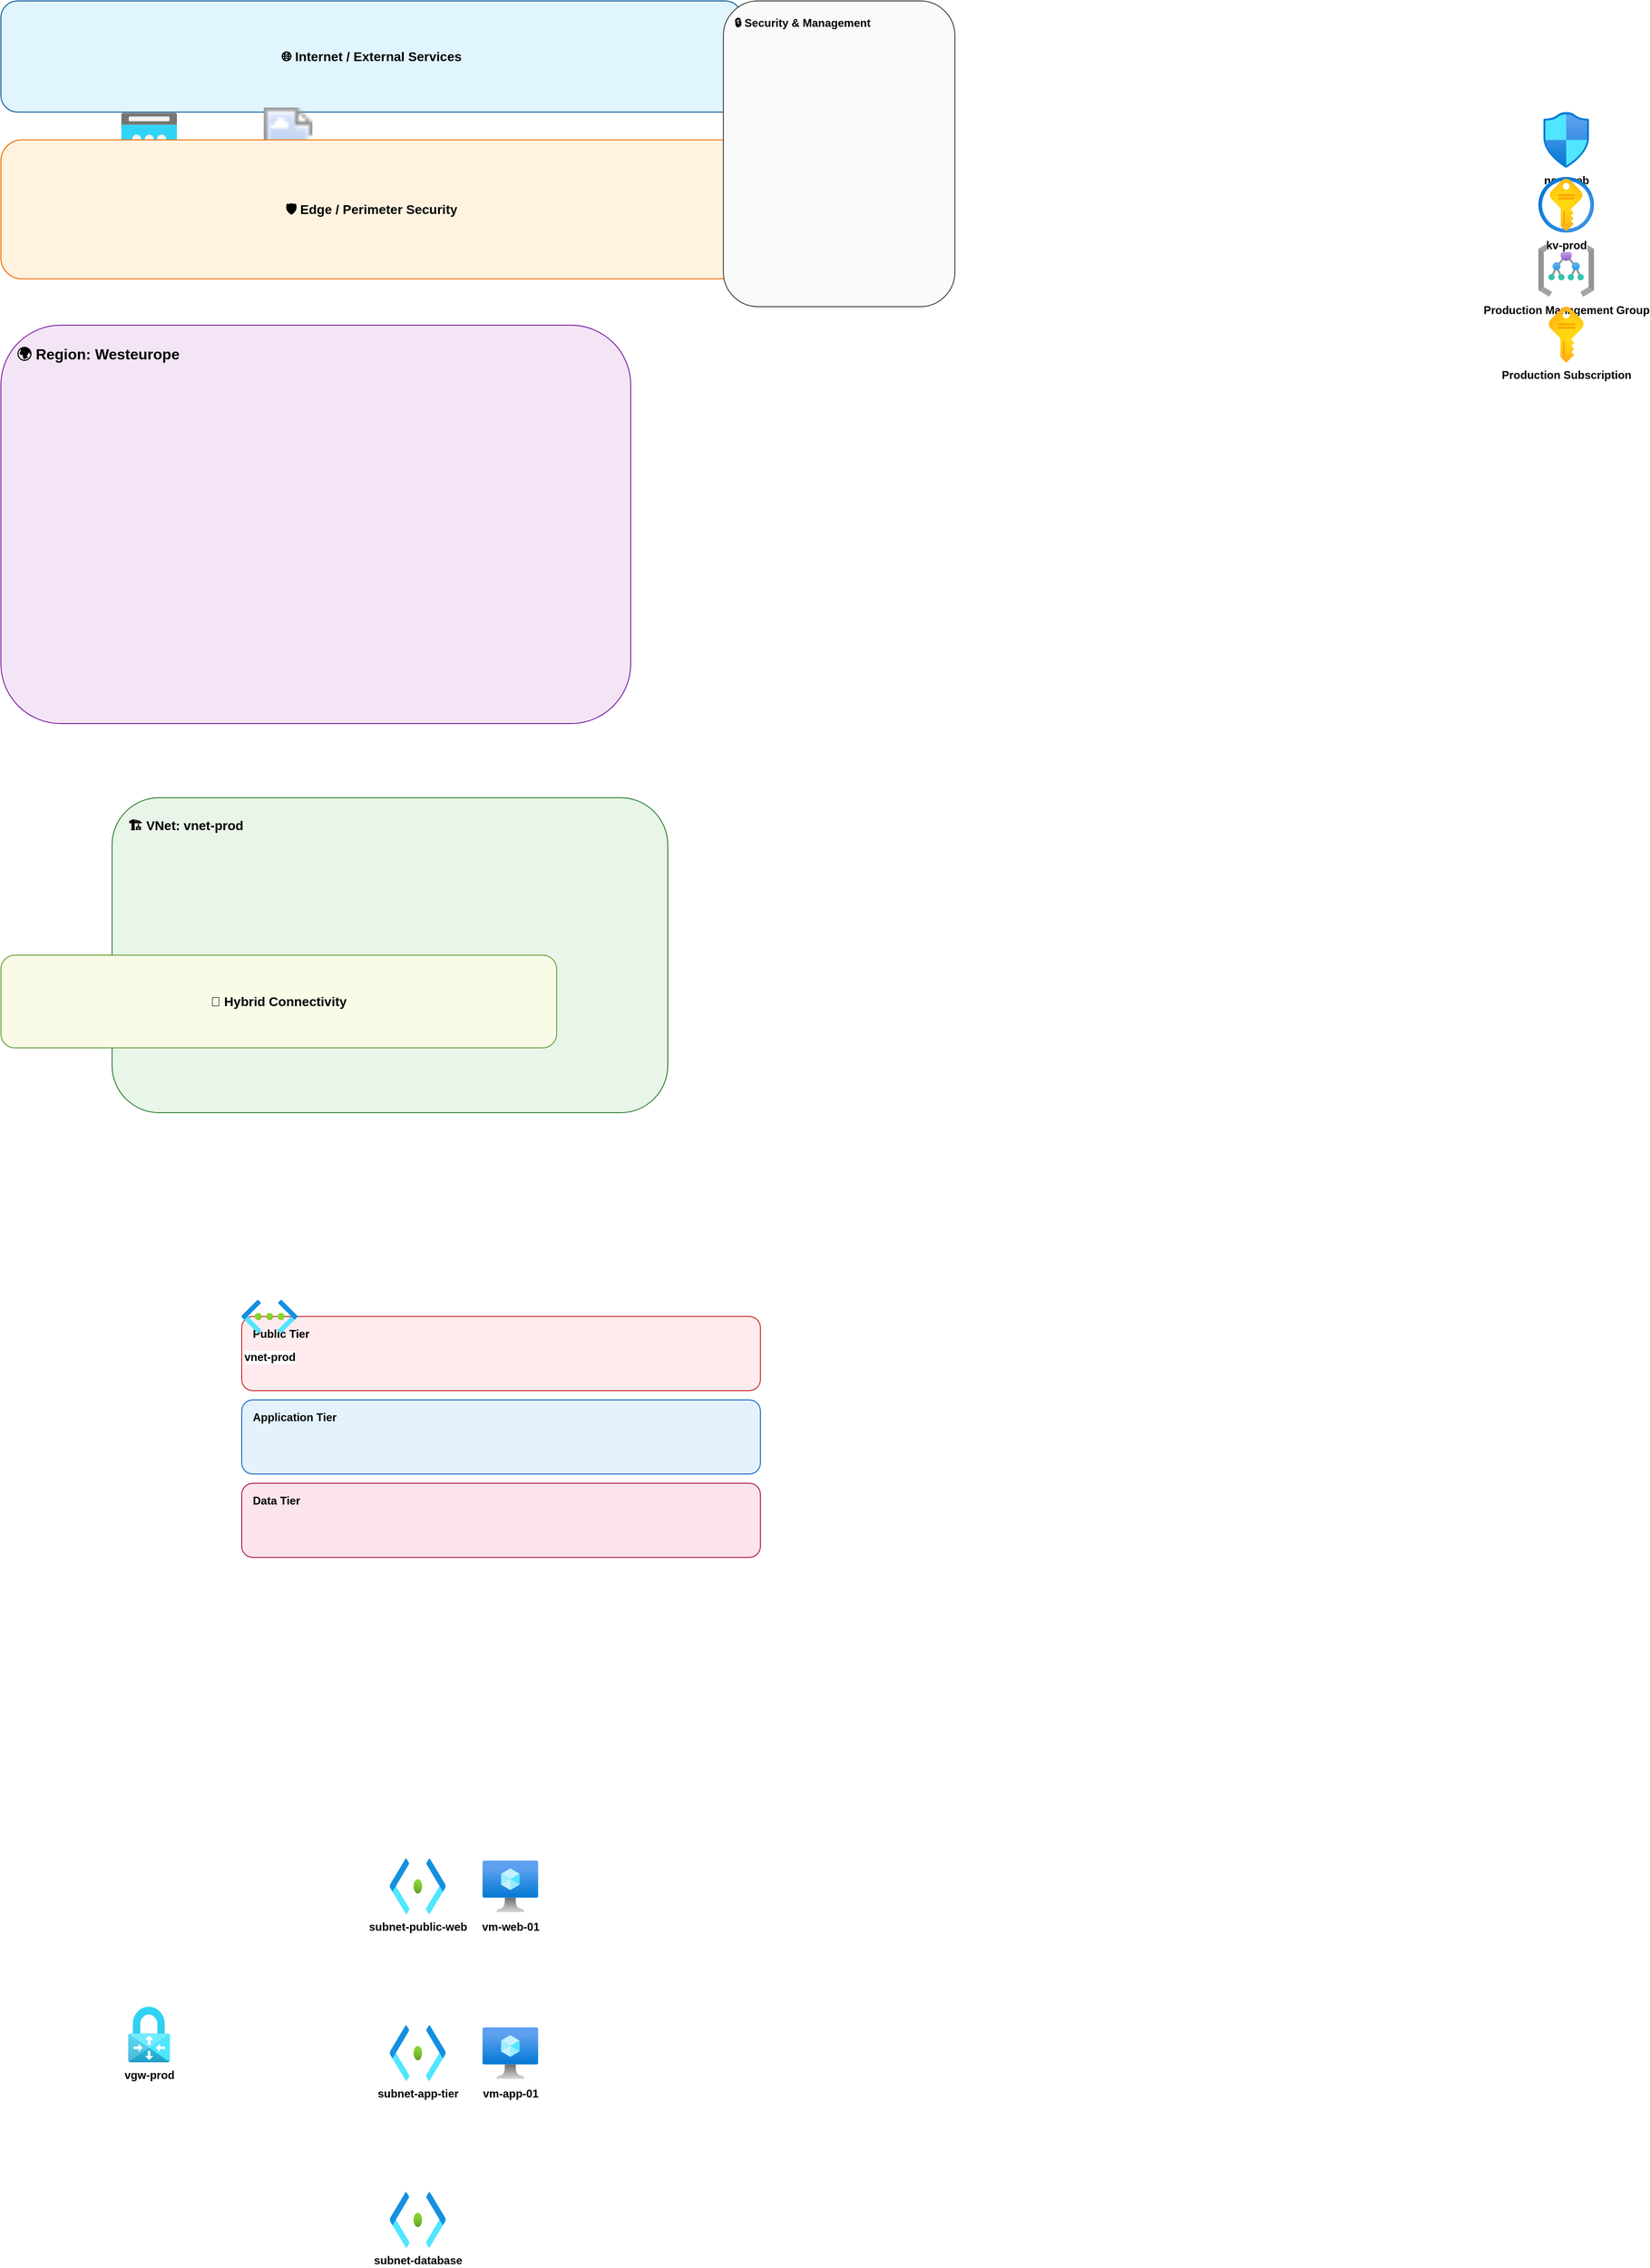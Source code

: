 <?xml version="1.0" ?>
<mxfile>
  <diagram id="main-diagram" name="Azure Infrastructure">
    <mxGraphModel dx="2500" dy="2000" grid="1" gridSize="10" guides="1" tooltips="1" connect="1" arrows="1" fold="1" page="1" pageScale="1" pageWidth="4681" pageHeight="3300">
      <root>
        <mxCell id="0"/>
        <mxCell id="1" parent="0"/>
        <mxCell id="group_internet" style="container=1;rounded=1;whiteSpace=wrap;html=1;fillColor=#e1f5fe;strokeColor=#01579b;fontSize=14;fontStyle=1;align=center;verticalAlign=middle;" parent="1" vertex="1">
          <mxGeometry x="80" y="80" width="800" height="120" as="geometry"/>
          <object label="🌐 Internet / External Services" as="value"/>
        </mxCell>
        <mxCell id="group_edge" style="container=1;rounded=1;whiteSpace=wrap;html=1;fillColor=#fff3e0;strokeColor=#ef6c00;fontSize=14;fontStyle=1;align=center;verticalAlign=middle;" parent="1" vertex="1">
          <mxGeometry x="80" y="230" width="800" height="150" as="geometry"/>
          <object label="🛡️ Edge / Perimeter Security" as="value"/>
        </mxCell>
        <mxCell id="group_region_0" style="container=1;rounded=1;whiteSpace=wrap;html=1;fillColor=#f3e5f5;strokeColor=#7b1fa2;fontSize=16;fontStyle=1;align=left;verticalAlign=top;spacingLeft=15;spacingTop=15;" parent="1" vertex="1">
          <mxGeometry x="80" y="430" width="680" height="430" as="geometry"/>
          <object label="🌍 Region: Westeurope" as="value"/>
        </mxCell>
        <mxCell id="group_vnet_0" style="container=1;rounded=1;whiteSpace=wrap;html=1;fillColor=#e8f5e8;strokeColor=#2e7d32;fontSize=14;fontStyle=1;align=left;verticalAlign=top;spacingLeft=15;spacingTop=15;" parent="group_region_0" vertex="1">
          <mxGeometry x="120" y="510" width="600" height="340" as="geometry"/>
          <object label="🏗️ VNet: vnet-prod" as="value"/>
        </mxCell>
        <mxCell id="group_tier_public_0" style="container=1;rounded=1;whiteSpace=wrap;html=1;fillColor=#ffebee;strokeColor=#c62828;fontSize=12;fontStyle=1;align=left;verticalAlign=top;spacingLeft=10;spacingTop=5;" parent="group_vnet_0" vertex="1">
          <mxGeometry x="140" y="560" width="560" height="80" as="geometry"/>
          <object label="Public Tier" as="value"/>
        </mxCell>
        <mxCell id="group_tier_application_1" style="container=1;rounded=1;whiteSpace=wrap;html=1;fillColor=#e3f2fd;strokeColor=#1565c0;fontSize=12;fontStyle=1;align=left;verticalAlign=top;spacingLeft=10;spacingTop=5;" parent="group_vnet_0" vertex="1">
          <mxGeometry x="140" y="650" width="560" height="80" as="geometry"/>
          <object label="Application Tier" as="value"/>
        </mxCell>
        <mxCell id="group_tier_data_2" style="container=1;rounded=1;whiteSpace=wrap;html=1;fillColor=#fce4ec;strokeColor=#ad1457;fontSize=12;fontStyle=1;align=left;verticalAlign=top;spacingLeft=10;spacingTop=5;" parent="group_vnet_0" vertex="1">
          <mxGeometry x="140" y="740" width="560" height="80" as="geometry"/>
          <object label="Data Tier" as="value"/>
        </mxCell>
        <mxCell id="group_connectivity" style="container=1;rounded=1;whiteSpace=wrap;html=1;fillColor=#f9fbe7;strokeColor=#689f38;fontSize=14;fontStyle=1;align=center;verticalAlign=middle;" parent="1" vertex="1">
          <mxGeometry x="80" y="1110" width="600" height="100" as="geometry"/>
          <object label="🔗 Hybrid Connectivity" as="value"/>
        </mxCell>
        <mxCell id="group_security" style="container=1;rounded=1;whiteSpace=wrap;html=1;fillColor=#fafafa;strokeColor=#424242;fontSize=12;fontStyle=1;align=left;verticalAlign=top;spacingLeft=10;spacingTop=10;" parent="1" vertex="1">
          <mxGeometry x="860" y="80" width="250" height="330" as="geometry"/>
          <object label="🔒 Security &amp; Management" as="value"/>
        </mxCell>
        <mxCell id="node-0" style="image;aspect=fixed;html=1;points=[];align=center;fontSize=12;image=img/lib/azure2/general/Management_Groups.svg" parent="group_security" vertex="1">
          <mxGeometry x="880" y="260" width="60" height="60" as="geometry"/>
          <object label="&lt;b&gt;Production Management Group&lt;/b&gt;" as="value" type="Microsoft.Management/managementGroups"/>
        </mxCell>
        <mxCell id="node-1" style="image;aspect=fixed;html=1;points=[];align=center;fontSize=12;image=img/lib/azure2/general/Subscriptions.svg" parent="group_security" vertex="1">
          <mxGeometry x="880" y="330" width="60" height="60" as="geometry"/>
          <object label="&lt;b&gt;Production Subscription&lt;/b&gt;" as="value" type="Microsoft.Resources/subscriptions"/>
        </mxCell>
        <mxCell id="node-2" style="image;aspect=fixed;html=1;points=[];align=center;fontSize=12;image=img/lib/azure2/networking/Public_IP_Addresses.svg" parent="group_internet" vertex="1">
          <mxGeometry x="130" y="115" width="60" height="60" as="geometry"/>
          <object label="&lt;b&gt;pip-appgw&lt;/b&gt;" as="value" type="Microsoft.Network/publicIPAddresses"/>
        </mxCell>
        <mxCell id="node-3" style="image;aspect=fixed;html=1;points=[];align=center;fontSize=12;image=img/lib/azure2/networking/DNS_Zone.svg" parent="group_internet" vertex="1">
          <mxGeometry x="280" y="115" width="60" height="60" as="geometry"/>
          <object label="&lt;b&gt;contoso.com&lt;/b&gt;" as="value" type="Microsoft.Network/dnsZones"/>
        </mxCell>
        <mxCell id="node-4" style="image;aspect=fixed;html=1;points=[];align=center;fontSize=12;image=img/lib/azure2/networking/Application_Gateway.svg" parent="group_edge" vertex="1">
          <mxGeometry x="130" y="280" width="60" height="60" as="geometry"/>
          <object label="&lt;b&gt;appgw-prod&lt;/b&gt;" as="value" type="Microsoft.Network/applicationGateways"/>
        </mxCell>
        <mxCell id="node-5" style="image;aspect=fixed;html=1;points=[];align=center;fontSize=12;image=img/lib/azure2/networking/Azure_Firewall.svg" parent="group_edge" vertex="1">
          <mxGeometry x="280" y="280" width="60" height="60" as="geometry"/>
          <object label="&lt;b&gt;fw-prod&lt;/b&gt;" as="value" type="Microsoft.Network/azureFirewalls"/>
        </mxCell>
        <mxCell id="node-6" style="image;aspect=fixed;html=1;points=[];align=center;fontSize=12;image=img/lib/azure2/networking/Virtual_Networks.svg" parent="group_vnet_0" vertex="1">
          <mxGeometry x="140" y="530" width="60" height="60" as="geometry"/>
          <object label="&lt;b&gt;vnet-prod&lt;/b&gt;" as="value" type="Microsoft.Network/virtualNetworks"/>
        </mxCell>
        <mxCell id="node-7" style="image;aspect=fixed;html=1;points=[];align=center;fontSize=12;image=img/lib/azure2/networking/Subnet.svg" parent="group_tier_public_0" vertex="1">
          <mxGeometry x="160" y="585" width="60" height="60" as="geometry"/>
          <object label="&lt;b&gt;subnet-public-web&lt;/b&gt;" as="value" type="Microsoft.Network/virtualNetworks/subnets"/>
        </mxCell>
        <mxCell id="node-8" style="image;aspect=fixed;html=1;points=[];align=center;fontSize=12;image=img/lib/azure2/networking/Subnet.svg" parent="group_tier_application_1" vertex="1">
          <mxGeometry x="160" y="675" width="60" height="60" as="geometry"/>
          <object label="&lt;b&gt;subnet-app-tier&lt;/b&gt;" as="value" type="Microsoft.Network/virtualNetworks/subnets"/>
        </mxCell>
        <mxCell id="node-9" style="image;aspect=fixed;html=1;points=[];align=center;fontSize=12;image=img/lib/azure2/networking/Subnet.svg" parent="group_tier_data_2" vertex="1">
          <mxGeometry x="160" y="765" width="60" height="60" as="geometry"/>
          <object label="&lt;b&gt;subnet-database&lt;/b&gt;" as="value" type="Microsoft.Network/virtualNetworks/subnets"/>
        </mxCell>
        <mxCell id="node-10" style="image;aspect=fixed;html=1;points=[];align=center;fontSize=12;image=img/lib/azure2/compute/Virtual_Machine.svg" parent="group_tier_public_0" vertex="1">
          <mxGeometry x="260" y="585" width="60" height="60" as="geometry"/>
          <object label="&lt;b&gt;vm-web-01&lt;/b&gt;" as="value" type="Microsoft.Compute/virtualMachines"/>
        </mxCell>
        <mxCell id="node-11" style="image;aspect=fixed;html=1;points=[];align=center;fontSize=12;image=img/lib/azure2/compute/Virtual_Machine.svg" parent="group_tier_application_1" vertex="1">
          <mxGeometry x="260" y="675" width="60" height="60" as="geometry"/>
          <object label="&lt;b&gt;vm-app-01&lt;/b&gt;" as="value" type="Microsoft.Compute/virtualMachines"/>
        </mxCell>
        <mxCell id="node-12" style="image;aspect=fixed;html=1;points=[];align=center;fontSize=12;image=img/lib/azure2/networking/Load_Balancers.svg" parent="group_edge" vertex="1">
          <mxGeometry x="430" y="280" width="60" height="60" as="geometry"/>
          <object label="&lt;b&gt;lb-internal&lt;/b&gt;" as="value" type="Microsoft.Network/loadBalancers"/>
        </mxCell>
        <mxCell id="node-13" style="image;aspect=fixed;html=1;points=[];align=center;fontSize=12;image=img/lib/azure2/networking/Virtual_Network_Gateways.svg" parent="group_connectivity" vertex="1">
          <mxGeometry x="130" y="1135" width="60" height="60" as="geometry"/>
          <object label="&lt;b&gt;vgw-prod&lt;/b&gt;" as="value" type="Microsoft.Network/virtualNetworkGateways"/>
        </mxCell>
        <mxCell id="node-14" style="image;aspect=fixed;html=1;points=[];align=center;fontSize=12;image=img/lib/azure2/networking/Network_Security_Groups.svg" parent="group_security" vertex="1">
          <mxGeometry x="880" y="120" width="60" height="60" as="geometry"/>
          <object label="&lt;b&gt;nsg-web&lt;/b&gt;" as="value" type="Microsoft.Network/networkSecurityGroups"/>
        </mxCell>
        <mxCell id="node-15" style="image;aspect=fixed;html=1;points=[];align=center;fontSize=12;image=img/lib/azure2/security/Key_Vaults.svg" parent="group_security" vertex="1">
          <mxGeometry x="880" y="190" width="60" height="60" as="geometry"/>
          <object label="&lt;b&gt;kv-prod&lt;/b&gt;" as="value" type="Microsoft.KeyVault/vaults"/>
        </mxCell>
      </root>
    </mxGraphModel>
  </diagram>
</mxfile>
